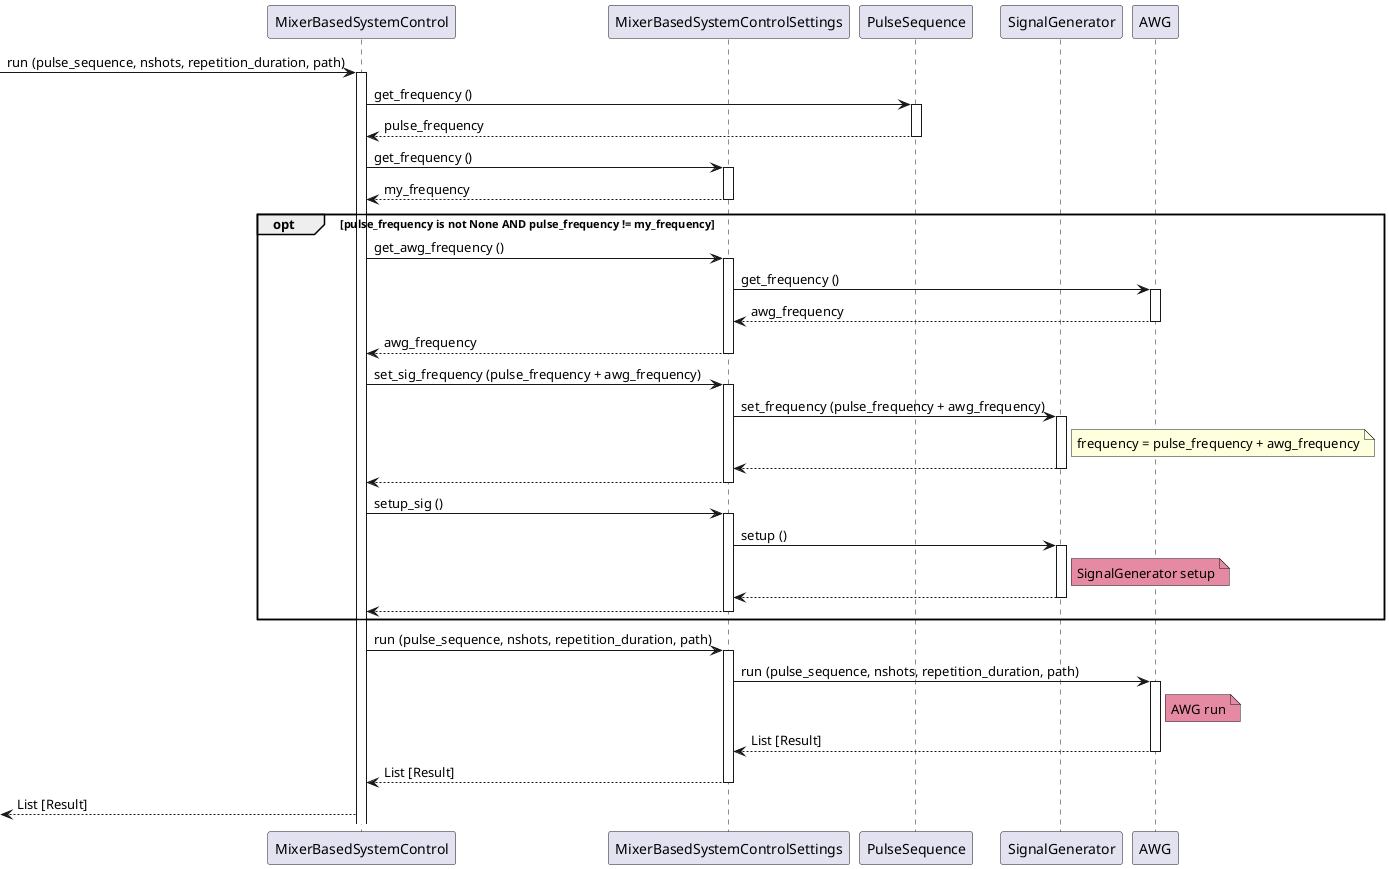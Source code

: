 @startuml

participant MixerBasedSystemControl as mix
participant MixerBasedSystemControlSettings as mixset
participant PulseSequence as pulseseq
participant SignalGenerator as sig
participant AWG as awg

[-> mix ++: run (pulse_sequence, nshots, repetition_duration, path)
mix -> pulseseq ++: get_frequency ()
return pulse_frequency
mix -> mixset ++: get_frequency ()
return my_frequency
opt pulse_frequency is not None AND pulse_frequency != my_frequency
    mix -> mixset ++: get_awg_frequency ()
    mixset -> awg ++: get_frequency ()
    return awg_frequency
    return awg_frequency
    mix -> mixset ++: set_sig_frequency (pulse_frequency + awg_frequency)
    mixset -> sig ++: set_frequency (pulse_frequency + awg_frequency)
    note right of sig: frequency = pulse_frequency + awg_frequency
    return
    return
    mix -> mixset ++: setup_sig ()
    mixset -> sig ++: setup ()
    note right of sig #E68AA3: SignalGenerator setup
    return
    return
end

mix -> mixset ++: run (pulse_sequence, nshots, repetition_duration, path)
mixset -> awg ++: run (pulse_sequence, nshots, repetition_duration, path)
note right of awg #E68AA3: AWG run
return List [Result]
return List [Result]
[<-- mix: List [Result]

@enduml
